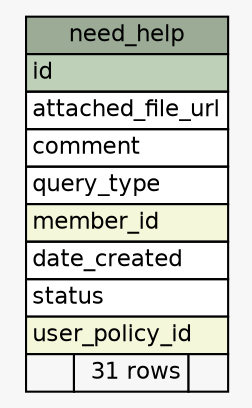 // dot 6.0.1 on Linux 5.19.13-zen1-1-zen
// SchemaSpy rev 590
digraph "need_help" {
  graph [
    rankdir="RL"
    bgcolor="#f7f7f7"
    nodesep="0.18"
    ranksep="0.46"
    fontname="Helvetica"
    fontsize="11"
  ];
  node [
    fontname="Helvetica"
    fontsize="11"
    shape="plaintext"
  ];
  edge [
    arrowsize="0.8"
  ];
  "need_help" [
    label=<
    <TABLE BORDER="0" CELLBORDER="1" CELLSPACING="0" BGCOLOR="#ffffff">
      <TR><TD COLSPAN="3" BGCOLOR="#9bab96" ALIGN="CENTER">need_help</TD></TR>
      <TR><TD PORT="id" COLSPAN="3" BGCOLOR="#bed1b8" ALIGN="LEFT">id</TD></TR>
      <TR><TD PORT="attached_file_url" COLSPAN="3" ALIGN="LEFT">attached_file_url</TD></TR>
      <TR><TD PORT="comment" COLSPAN="3" ALIGN="LEFT">comment</TD></TR>
      <TR><TD PORT="query_type" COLSPAN="3" ALIGN="LEFT">query_type</TD></TR>
      <TR><TD PORT="member_id" COLSPAN="3" BGCOLOR="#f4f7da" ALIGN="LEFT">member_id</TD></TR>
      <TR><TD PORT="date_created" COLSPAN="3" ALIGN="LEFT">date_created</TD></TR>
      <TR><TD PORT="status" COLSPAN="3" ALIGN="LEFT">status</TD></TR>
      <TR><TD PORT="user_policy_id" COLSPAN="3" BGCOLOR="#f4f7da" ALIGN="LEFT">user_policy_id</TD></TR>
      <TR><TD ALIGN="LEFT" BGCOLOR="#f7f7f7">  </TD><TD ALIGN="RIGHT" BGCOLOR="#f7f7f7">31 rows</TD><TD ALIGN="RIGHT" BGCOLOR="#f7f7f7">  </TD></TR>
    </TABLE>>
    URL="tables/need_help.html"
    tooltip="need_help"
  ];
}
